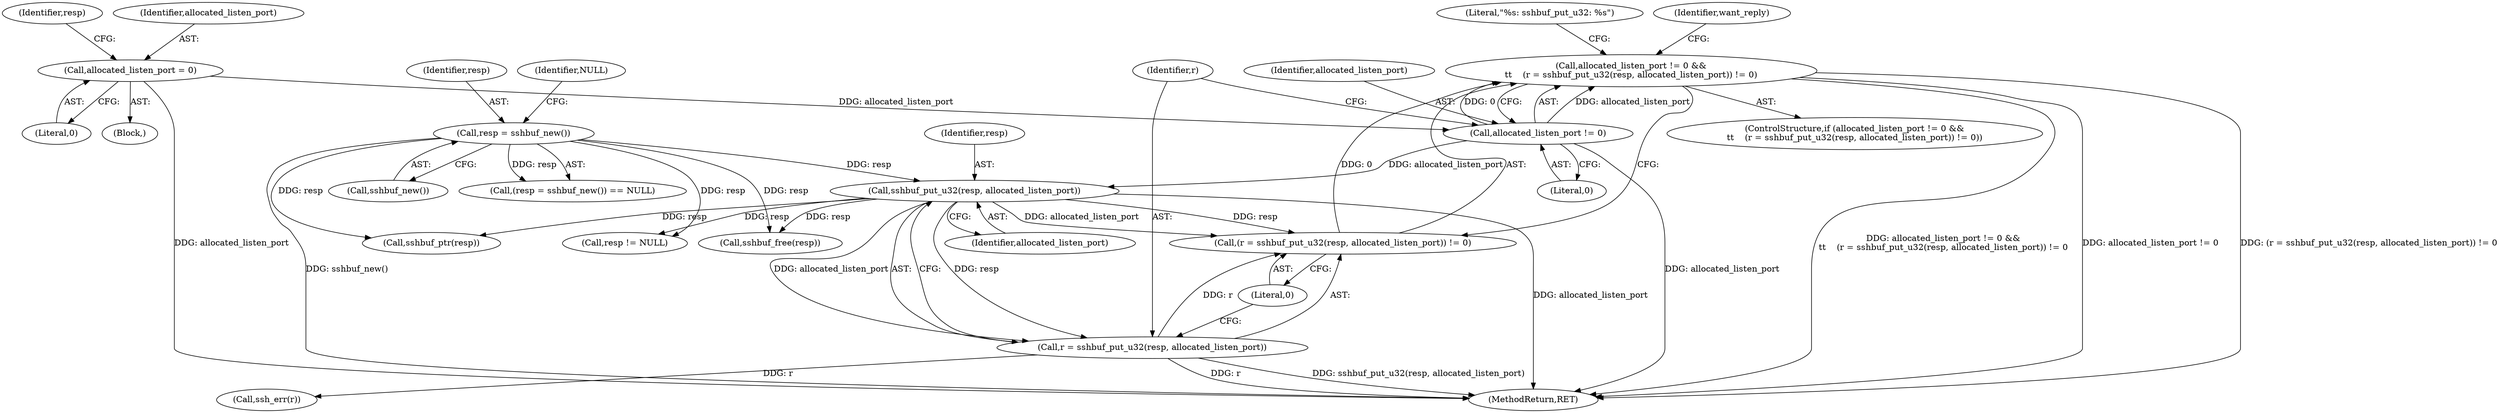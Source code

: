 digraph "0_src_c76fac666ea038753294f2ac94d310f8adece9ce@API" {
"1000259" [label="(Call,allocated_listen_port != 0 &&\n\t\t    (r = sshbuf_put_u32(resp, allocated_listen_port)) != 0)"];
"1000260" [label="(Call,allocated_listen_port != 0)"];
"1000118" [label="(Call,allocated_listen_port = 0)"];
"1000263" [label="(Call,(r = sshbuf_put_u32(resp, allocated_listen_port)) != 0)"];
"1000264" [label="(Call,r = sshbuf_put_u32(resp, allocated_listen_port))"];
"1000266" [label="(Call,sshbuf_put_u32(resp, allocated_listen_port))"];
"1000251" [label="(Call,resp = sshbuf_new())"];
"1000258" [label="(ControlStructure,if (allocated_listen_port != 0 &&\n\t\t    (r = sshbuf_put_u32(resp, allocated_listen_port)) != 0))"];
"1000465" [label="(Call,sshbuf_ptr(resp))"];
"1000267" [label="(Identifier,resp)"];
"1000254" [label="(Identifier,NULL)"];
"1000477" [label="(MethodReturn,RET)"];
"1000265" [label="(Identifier,r)"];
"1000118" [label="(Call,allocated_listen_port = 0)"];
"1000123" [label="(Identifier,resp)"];
"1000263" [label="(Call,(r = sshbuf_put_u32(resp, allocated_listen_port)) != 0)"];
"1000252" [label="(Identifier,resp)"];
"1000264" [label="(Call,r = sshbuf_put_u32(resp, allocated_listen_port))"];
"1000253" [label="(Call,sshbuf_new())"];
"1000119" [label="(Identifier,allocated_listen_port)"];
"1000261" [label="(Identifier,allocated_listen_port)"];
"1000120" [label="(Literal,0)"];
"1000251" [label="(Call,resp = sshbuf_new())"];
"1000269" [label="(Literal,0)"];
"1000266" [label="(Call,sshbuf_put_u32(resp, allocated_listen_port))"];
"1000250" [label="(Call,(resp = sshbuf_new()) == NULL)"];
"1000460" [label="(Call,resp != NULL)"];
"1000259" [label="(Call,allocated_listen_port != 0 &&\n\t\t    (r = sshbuf_put_u32(resp, allocated_listen_port)) != 0)"];
"1000273" [label="(Call,ssh_err(r))"];
"1000260" [label="(Call,allocated_listen_port != 0)"];
"1000473" [label="(Call,sshbuf_free(resp))"];
"1000271" [label="(Literal,\"%s: sshbuf_put_u32: %s\")"];
"1000450" [label="(Identifier,want_reply)"];
"1000109" [label="(Block,)"];
"1000268" [label="(Identifier,allocated_listen_port)"];
"1000262" [label="(Literal,0)"];
"1000259" -> "1000258"  [label="AST: "];
"1000259" -> "1000260"  [label="CFG: "];
"1000259" -> "1000263"  [label="CFG: "];
"1000260" -> "1000259"  [label="AST: "];
"1000263" -> "1000259"  [label="AST: "];
"1000271" -> "1000259"  [label="CFG: "];
"1000450" -> "1000259"  [label="CFG: "];
"1000259" -> "1000477"  [label="DDG: allocated_listen_port != 0 &&\n\t\t    (r = sshbuf_put_u32(resp, allocated_listen_port)) != 0"];
"1000259" -> "1000477"  [label="DDG: allocated_listen_port != 0"];
"1000259" -> "1000477"  [label="DDG: (r = sshbuf_put_u32(resp, allocated_listen_port)) != 0"];
"1000260" -> "1000259"  [label="DDG: allocated_listen_port"];
"1000260" -> "1000259"  [label="DDG: 0"];
"1000263" -> "1000259"  [label="DDG: 0"];
"1000260" -> "1000262"  [label="CFG: "];
"1000261" -> "1000260"  [label="AST: "];
"1000262" -> "1000260"  [label="AST: "];
"1000265" -> "1000260"  [label="CFG: "];
"1000260" -> "1000477"  [label="DDG: allocated_listen_port"];
"1000118" -> "1000260"  [label="DDG: allocated_listen_port"];
"1000260" -> "1000266"  [label="DDG: allocated_listen_port"];
"1000118" -> "1000109"  [label="AST: "];
"1000118" -> "1000120"  [label="CFG: "];
"1000119" -> "1000118"  [label="AST: "];
"1000120" -> "1000118"  [label="AST: "];
"1000123" -> "1000118"  [label="CFG: "];
"1000118" -> "1000477"  [label="DDG: allocated_listen_port"];
"1000263" -> "1000269"  [label="CFG: "];
"1000264" -> "1000263"  [label="AST: "];
"1000269" -> "1000263"  [label="AST: "];
"1000264" -> "1000263"  [label="DDG: r"];
"1000266" -> "1000263"  [label="DDG: resp"];
"1000266" -> "1000263"  [label="DDG: allocated_listen_port"];
"1000264" -> "1000266"  [label="CFG: "];
"1000265" -> "1000264"  [label="AST: "];
"1000266" -> "1000264"  [label="AST: "];
"1000269" -> "1000264"  [label="CFG: "];
"1000264" -> "1000477"  [label="DDG: r"];
"1000264" -> "1000477"  [label="DDG: sshbuf_put_u32(resp, allocated_listen_port)"];
"1000266" -> "1000264"  [label="DDG: resp"];
"1000266" -> "1000264"  [label="DDG: allocated_listen_port"];
"1000264" -> "1000273"  [label="DDG: r"];
"1000266" -> "1000268"  [label="CFG: "];
"1000267" -> "1000266"  [label="AST: "];
"1000268" -> "1000266"  [label="AST: "];
"1000266" -> "1000477"  [label="DDG: allocated_listen_port"];
"1000251" -> "1000266"  [label="DDG: resp"];
"1000266" -> "1000460"  [label="DDG: resp"];
"1000266" -> "1000465"  [label="DDG: resp"];
"1000266" -> "1000473"  [label="DDG: resp"];
"1000251" -> "1000250"  [label="AST: "];
"1000251" -> "1000253"  [label="CFG: "];
"1000252" -> "1000251"  [label="AST: "];
"1000253" -> "1000251"  [label="AST: "];
"1000254" -> "1000251"  [label="CFG: "];
"1000251" -> "1000477"  [label="DDG: sshbuf_new()"];
"1000251" -> "1000250"  [label="DDG: resp"];
"1000251" -> "1000460"  [label="DDG: resp"];
"1000251" -> "1000465"  [label="DDG: resp"];
"1000251" -> "1000473"  [label="DDG: resp"];
}

